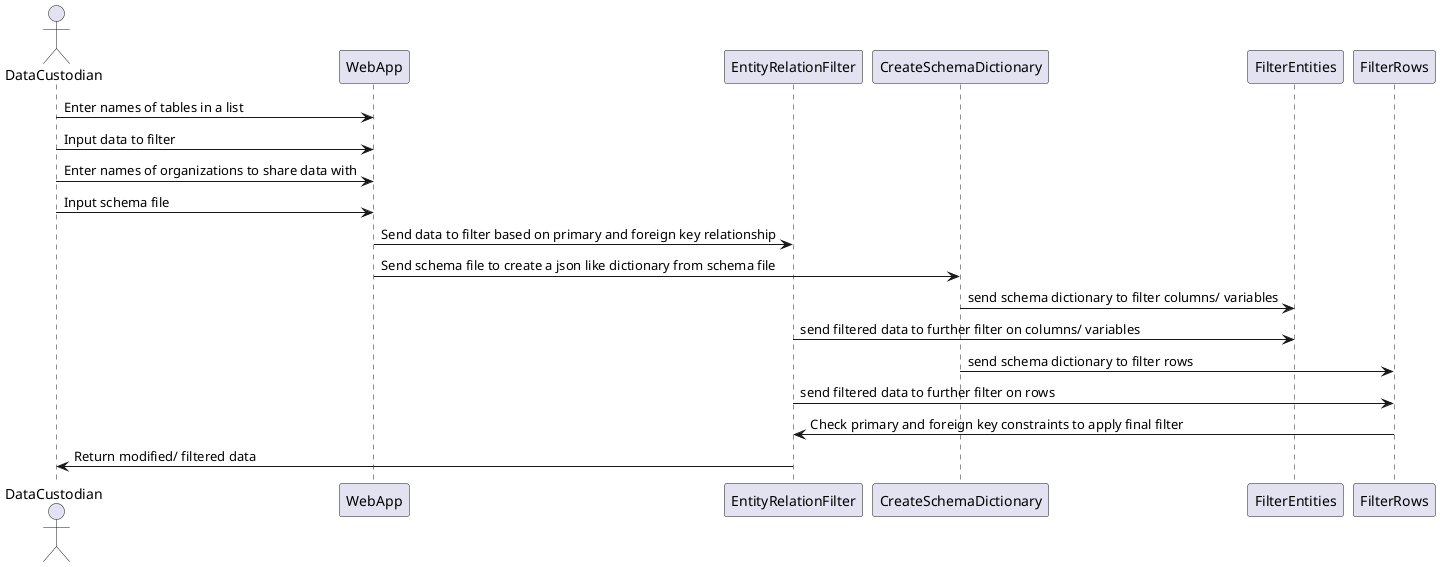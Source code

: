 @startuml sequencediagram

actor DataCustodian as USER
USER -> WebApp: Enter names of tables in a list
USER -> WebApp: Input data to filter
USER -> WebApp: Enter names of organizations to share data with
USER -> WebApp: Input schema file
WebApp -> EntityRelationFilter: Send data to filter based on primary and foreign key relationship
WebApp -> CreateSchemaDictionary: Send schema file to create a json like dictionary from schema file
CreateSchemaDictionary -> FilterEntities: send schema dictionary to filter columns/ variables
EntityRelationFilter -> FilterEntities: send filtered data to further filter on columns/ variables
CreateSchemaDictionary -> FilterRows: send schema dictionary to filter rows
EntityRelationFilter -> FilterRows:send filtered data to further filter on rows
FilterRows -> EntityRelationFilter: Check primary and foreign key constraints to apply final filter
EntityRelationFilter -> USER: Return modified/ filtered data
@enduml